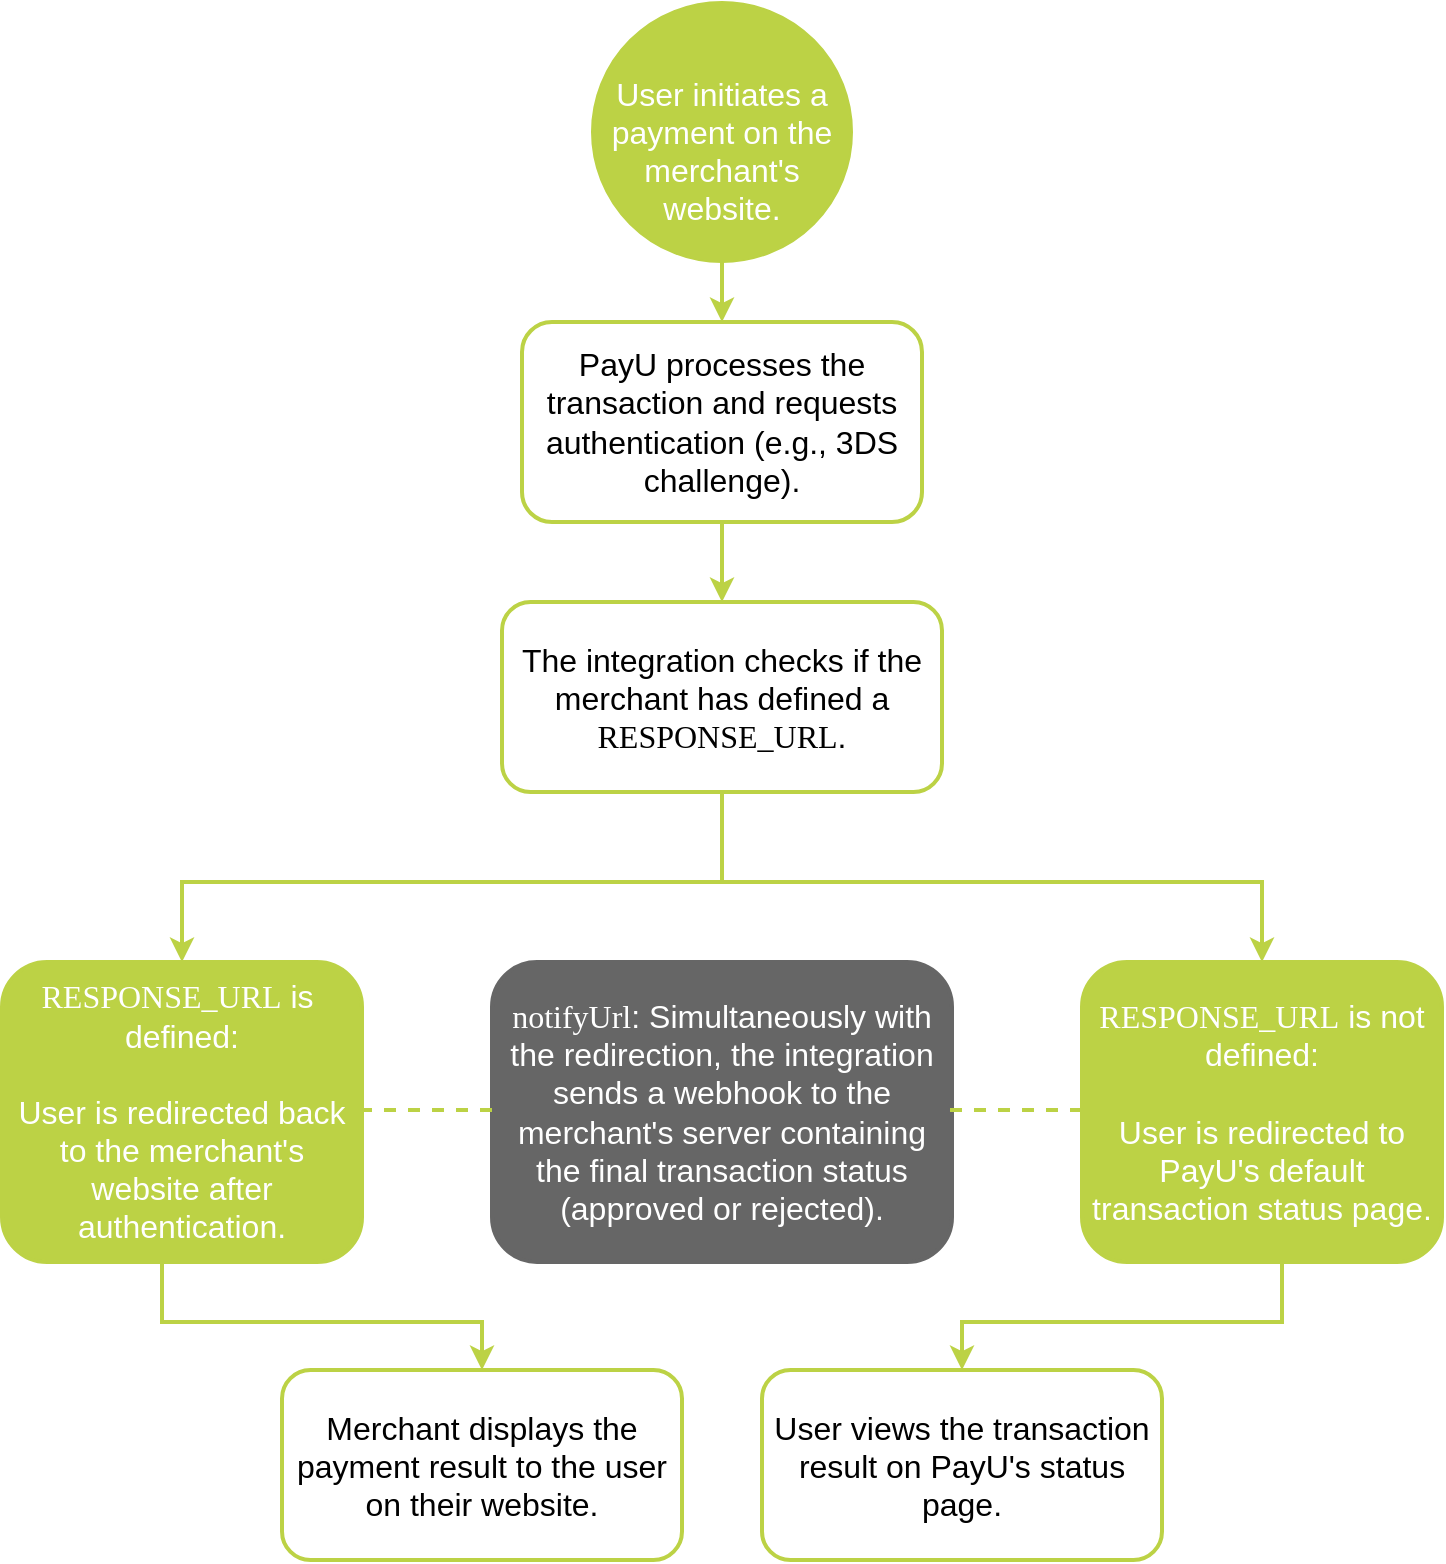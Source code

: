 <mxfile version="26.0.6">
  <diagram name="Page-1" id="Q7fAwdDV4ESacsW7LS1n">
    <mxGraphModel dx="1434" dy="738" grid="1" gridSize="10" guides="1" tooltips="1" connect="1" arrows="1" fold="1" page="1" pageScale="1" pageWidth="850" pageHeight="1100" math="0" shadow="0">
      <root>
        <mxCell id="0" />
        <mxCell id="1" parent="0" />
        <mxCell id="YcNsE4wuTBjSfJi-bFuw-3" style="edgeStyle=orthogonalEdgeStyle;rounded=0;orthogonalLoop=1;jettySize=auto;html=1;exitX=0.5;exitY=1;exitDx=0;exitDy=0;entryX=0.5;entryY=0;entryDx=0;entryDy=0;strokeColor=#BCD245;strokeWidth=2;" parent="1" source="YcNsE4wuTBjSfJi-bFuw-15" target="YcNsE4wuTBjSfJi-bFuw-2" edge="1">
          <mxGeometry relative="1" as="geometry">
            <mxPoint x="380" y="160" as="sourcePoint" />
          </mxGeometry>
        </mxCell>
        <mxCell id="YcNsE4wuTBjSfJi-bFuw-5" style="edgeStyle=orthogonalEdgeStyle;rounded=0;orthogonalLoop=1;jettySize=auto;html=1;exitX=0.5;exitY=1;exitDx=0;exitDy=0;entryX=0.5;entryY=0;entryDx=0;entryDy=0;strokeColor=#BCD245;strokeWidth=2;" parent="1" source="YcNsE4wuTBjSfJi-bFuw-2" target="YcNsE4wuTBjSfJi-bFuw-4" edge="1">
          <mxGeometry relative="1" as="geometry" />
        </mxCell>
        <mxCell id="YcNsE4wuTBjSfJi-bFuw-2" value="&lt;font style=&quot;font-size: 16px;&quot;&gt;PayU processes the transaction and requests authentication (e.g., 3DS challenge).&lt;/font&gt;" style="rounded=1;whiteSpace=wrap;html=1;strokeColor=#BCD245;strokeWidth=2;" parent="1" vertex="1">
          <mxGeometry x="280" y="180" width="200" height="100" as="geometry" />
        </mxCell>
        <mxCell id="YcNsE4wuTBjSfJi-bFuw-4" value="&lt;font style=&quot;font-size: 16px;&quot;&gt;&lt;font style=&quot;&quot; face=&quot;Arial, sans-serif&quot;&gt;The integration checks if the merchant has defined a &lt;/font&gt;&lt;font style=&quot;&quot; face=&quot;Lucida Console&quot;&gt;RESPONSE_URL&lt;/font&gt;&lt;font style=&quot;&quot; face=&quot;Arial, sans-serif&quot;&gt;.&lt;/font&gt;&lt;/font&gt;" style="rounded=1;whiteSpace=wrap;html=1;strokeColor=#BCD245;strokeWidth=2;" parent="1" vertex="1">
          <mxGeometry x="270" y="320" width="220" height="95" as="geometry" />
        </mxCell>
        <mxCell id="YcNsE4wuTBjSfJi-bFuw-10" style="edgeStyle=orthogonalEdgeStyle;rounded=0;orthogonalLoop=1;jettySize=auto;html=1;entryX=0.5;entryY=1;entryDx=0;entryDy=0;strokeColor=#BCD245;endArrow=none;endFill=0;strokeWidth=2;exitX=0.5;exitY=0;exitDx=0;exitDy=0;startArrow=classic;startFill=1;" parent="1" source="YcNsE4wuTBjSfJi-bFuw-18" target="YcNsE4wuTBjSfJi-bFuw-4" edge="1">
          <mxGeometry relative="1" as="geometry">
            <mxPoint x="260" y="497" as="sourcePoint" />
            <Array as="points">
              <mxPoint x="110" y="460" />
              <mxPoint x="380" y="460" />
            </Array>
          </mxGeometry>
        </mxCell>
        <mxCell id="YcNsE4wuTBjSfJi-bFuw-15" value="&lt;div&gt;&lt;font style=&quot;font-size: 16px;&quot; color=&quot;#ffffff&quot;&gt;&lt;br&gt;&lt;/font&gt;&lt;/div&gt;&lt;font style=&quot;font-size: 16px;&quot; color=&quot;#ffffff&quot;&gt;User initiates a payment on the merchant&#39;s website.&lt;/font&gt;" style="ellipse;whiteSpace=wrap;html=1;aspect=fixed;strokeColor=#BCD245;fillColor=#BCD245;" parent="1" vertex="1">
          <mxGeometry x="315" y="20" width="130" height="130" as="geometry" />
        </mxCell>
        <mxCell id="YcNsE4wuTBjSfJi-bFuw-18" value="&lt;div&gt;&lt;font style=&quot;font-size: 16px;&quot; color=&quot;#ffffff&quot;&gt;&lt;font style=&quot;&quot; face=&quot;Lucida Console&quot;&gt;RESPONSE_URL&lt;/font&gt;&lt;font style=&quot;&quot; face=&quot;Arial, sans-serif&quot;&gt; is&amp;nbsp;&lt;/font&gt;&lt;/font&gt;&lt;/div&gt;&lt;div&gt;&lt;font style=&quot;font-size: 16px;&quot; color=&quot;#ffffff&quot;&gt;&lt;font style=&quot;&quot; face=&quot;Arial, sans-serif&quot;&gt;defined:&lt;/font&gt;&lt;/font&gt;&lt;div&gt;&lt;font style=&quot;font-size: 16px;&quot; color=&quot;#ffffff&quot;&gt;&lt;br style=&quot;font-family: Arial, sans-serif;&quot;&gt;&lt;span style=&quot;font-family: Arial, sans-serif;&quot;&gt;User is redirected back to the merchant&#39;s website after authentication.&lt;/span&gt;&lt;/font&gt;&lt;/div&gt;&lt;/div&gt;" style="rounded=1;whiteSpace=wrap;html=1;strokeColor=#BCD245;strokeWidth=2;fillColor=#BCD245;" parent="1" vertex="1">
          <mxGeometry x="20" y="500" width="180" height="150" as="geometry" />
        </mxCell>
        <mxCell id="iZpOtUYKphx9t9l1RsEH-4" style="edgeStyle=orthogonalEdgeStyle;rounded=0;orthogonalLoop=1;jettySize=auto;html=1;strokeColor=#BCD245;endArrow=none;endFill=0;strokeWidth=2;exitX=0.5;exitY=0;exitDx=0;exitDy=0;startArrow=classic;startFill=1;" parent="1" source="iZpOtUYKphx9t9l1RsEH-5" edge="1">
          <mxGeometry relative="1" as="geometry">
            <mxPoint x="500" y="497" as="sourcePoint" />
            <mxPoint x="380" y="420" as="targetPoint" />
            <Array as="points">
              <mxPoint x="650" y="460" />
              <mxPoint x="380" y="460" />
            </Array>
          </mxGeometry>
        </mxCell>
        <mxCell id="iZpOtUYKphx9t9l1RsEH-5" value="&lt;div&gt;&lt;font style=&quot;font-size: 16px;&quot; color=&quot;#ffffff&quot;&gt;&lt;font style=&quot;&quot; face=&quot;Lucida Console&quot;&gt;RESPONSE_URL&lt;/font&gt;&lt;font style=&quot;&quot; face=&quot;Arial, sans-serif&quot;&gt; is not defined:&lt;/font&gt;&lt;/font&gt;&lt;div&gt;&lt;font style=&quot;font-size: 16px;&quot; color=&quot;#ffffff&quot;&gt;&lt;br style=&quot;font-family: Arial, sans-serif;&quot;&gt;&lt;span style=&quot;font-family: Arial, sans-serif;&quot;&gt;User is redirected to PayU&#39;s default transaction status page&lt;/span&gt;&lt;span style=&quot;font-family: Arial, sans-serif;&quot;&gt;.&lt;/span&gt;&lt;/font&gt;&lt;/div&gt;&lt;/div&gt;" style="rounded=1;whiteSpace=wrap;html=1;strokeColor=#BCD245;strokeWidth=2;fillColor=#BCD245;" parent="1" vertex="1">
          <mxGeometry x="560" y="500" width="180" height="150" as="geometry" />
        </mxCell>
        <mxCell id="iZpOtUYKphx9t9l1RsEH-7" value="&lt;span style=&quot;font-family: Arial, sans-serif; font-size: medium;&quot;&gt;Merchant displays the payment result to the user on their website.&lt;/span&gt;" style="rounded=1;whiteSpace=wrap;html=1;strokeColor=#BCD245;strokeWidth=2;" parent="1" vertex="1">
          <mxGeometry x="160" y="704" width="200" height="95" as="geometry" />
        </mxCell>
        <mxCell id="iZpOtUYKphx9t9l1RsEH-10" style="edgeStyle=orthogonalEdgeStyle;rounded=0;orthogonalLoop=1;jettySize=auto;html=1;entryX=0.5;entryY=0;entryDx=0;entryDy=0;strokeColor=#BCD245;strokeWidth=2;exitX=0.5;exitY=1;exitDx=0;exitDy=0;" parent="1" source="YcNsE4wuTBjSfJi-bFuw-18" target="iZpOtUYKphx9t9l1RsEH-7" edge="1">
          <mxGeometry relative="1" as="geometry">
            <mxPoint x="230" y="640" as="sourcePoint" />
            <mxPoint x="229" y="688" as="targetPoint" />
            <Array as="points">
              <mxPoint x="100" y="680" />
              <mxPoint x="260" y="680" />
            </Array>
          </mxGeometry>
        </mxCell>
        <mxCell id="iZpOtUYKphx9t9l1RsEH-11" value="&lt;span style=&quot;font-family: Arial, sans-serif; font-size: medium;&quot;&gt;User views the transaction result on PayU&#39;s status page.&lt;/span&gt;" style="rounded=1;whiteSpace=wrap;html=1;strokeColor=#BCD245;strokeWidth=2;" parent="1" vertex="1">
          <mxGeometry x="400" y="704" width="200" height="95" as="geometry" />
        </mxCell>
        <mxCell id="iZpOtUYKphx9t9l1RsEH-12" style="edgeStyle=orthogonalEdgeStyle;rounded=0;orthogonalLoop=1;jettySize=auto;html=1;entryX=0.5;entryY=0;entryDx=0;entryDy=0;strokeColor=#BCD245;strokeWidth=2;exitX=0.5;exitY=1;exitDx=0;exitDy=0;" parent="1" source="iZpOtUYKphx9t9l1RsEH-5" target="iZpOtUYKphx9t9l1RsEH-11" edge="1">
          <mxGeometry relative="1" as="geometry">
            <mxPoint x="730" y="640" as="sourcePoint" />
            <mxPoint x="729" y="688" as="targetPoint" />
            <Array as="points">
              <mxPoint x="660" y="680" />
              <mxPoint x="500" y="680" />
            </Array>
          </mxGeometry>
        </mxCell>
        <mxCell id="iZpOtUYKphx9t9l1RsEH-13" value="&lt;font style=&quot;font-size: 16px;&quot; color=&quot;#ffffff&quot;&gt;&lt;font style=&quot;&quot; face=&quot;Lucida Console&quot;&gt;notifyUrl&lt;/font&gt;&lt;span style=&quot;font-family: Arial, sans-serif;&quot;&gt;:&lt;/span&gt;&lt;strong style=&quot;font-family: Arial, sans-serif;&quot;&gt; &lt;/strong&gt;&lt;/font&gt;&lt;font style=&quot;font-size: 16px;&quot; color=&quot;#ffffff&quot;&gt;Simultaneously with the redirection, the integration sends a webhook to the merchant&#39;s server containing the final transaction status (approved or rejected).&lt;/font&gt;" style="rounded=1;whiteSpace=wrap;html=1;strokeColor=#666666;strokeWidth=2;fillColor=#666666;" parent="1" vertex="1">
          <mxGeometry x="265" y="500" width="230" height="150" as="geometry" />
        </mxCell>
        <mxCell id="iZpOtUYKphx9t9l1RsEH-16" style="edgeStyle=orthogonalEdgeStyle;rounded=0;orthogonalLoop=1;jettySize=auto;html=1;entryX=0;entryY=0.5;entryDx=0;entryDy=0;strokeColor=#BCD245;endArrow=none;endFill=0;dashed=1;strokeWidth=2;exitX=1;exitY=0.5;exitDx=0;exitDy=0;startArrow=none;startFill=0;" parent="1" source="YcNsE4wuTBjSfJi-bFuw-18" target="iZpOtUYKphx9t9l1RsEH-13" edge="1">
          <mxGeometry relative="1" as="geometry">
            <mxPoint x="240" y="728" as="sourcePoint" />
            <mxPoint x="540" y="641" as="targetPoint" />
            <Array as="points">
              <mxPoint x="250" y="574" />
              <mxPoint x="250" y="574" />
            </Array>
          </mxGeometry>
        </mxCell>
        <mxCell id="iZpOtUYKphx9t9l1RsEH-17" style="edgeStyle=orthogonalEdgeStyle;rounded=0;orthogonalLoop=1;jettySize=auto;html=1;strokeColor=#BCD245;endArrow=none;endFill=0;dashed=1;strokeWidth=2;startArrow=none;startFill=0;exitX=1;exitY=0.5;exitDx=0;exitDy=0;entryX=0;entryY=0.5;entryDx=0;entryDy=0;" parent="1" source="iZpOtUYKphx9t9l1RsEH-13" target="iZpOtUYKphx9t9l1RsEH-5" edge="1">
          <mxGeometry relative="1" as="geometry">
            <mxPoint x="505" y="670" as="sourcePoint" />
            <mxPoint x="585" y="672" as="targetPoint" />
            <Array as="points">
              <mxPoint x="510" y="574" />
              <mxPoint x="555" y="574" />
            </Array>
          </mxGeometry>
        </mxCell>
      </root>
    </mxGraphModel>
  </diagram>
</mxfile>
